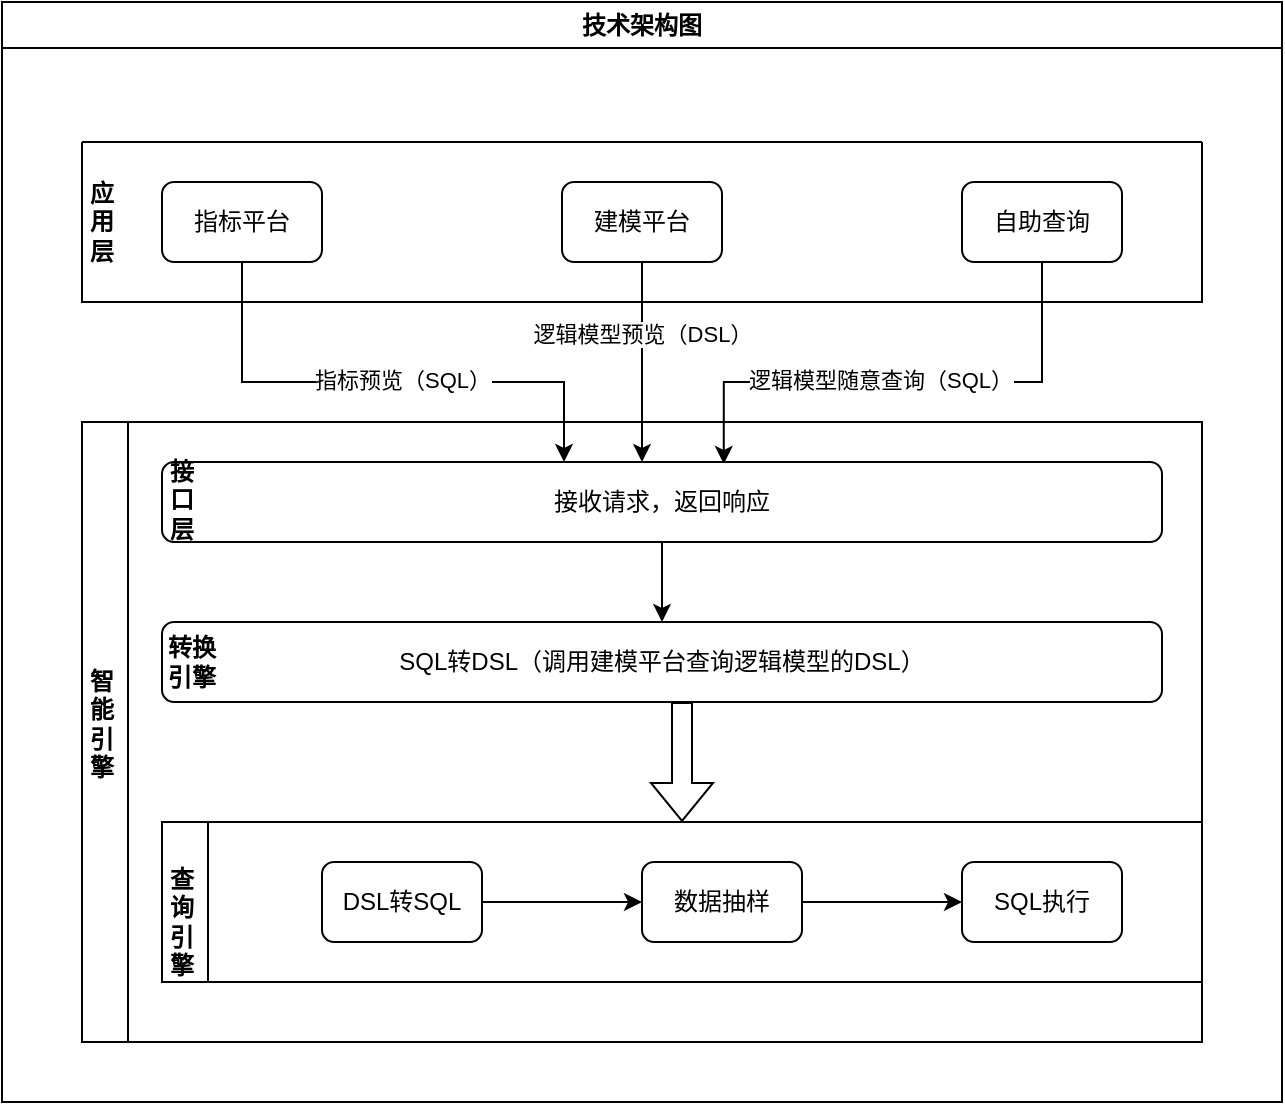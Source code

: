 <mxfile version="27.1.5">
  <diagram name="整体架构图" id="JmFsenI9bPFXjINXCnlD">
    <mxGraphModel dx="1426" dy="743" grid="1" gridSize="10" guides="1" tooltips="1" connect="1" arrows="1" fold="1" page="1" pageScale="1" pageWidth="1654" pageHeight="2336" math="0" shadow="0">
      <root>
        <mxCell id="0" />
        <mxCell id="1" parent="0" />
        <mxCell id="w_vgOvvoxs-VGrtm53rR-1" value="技术架构图" style="swimlane;whiteSpace=wrap;html=1;" vertex="1" parent="1">
          <mxGeometry x="40" y="50" width="640" height="550" as="geometry">
            <mxRectangle x="40" y="50" width="140" height="30" as="alternateBounds" />
          </mxGeometry>
        </mxCell>
        <mxCell id="w_vgOvvoxs-VGrtm53rR-4" value="" style="swimlane;startSize=0;" vertex="1" parent="w_vgOvvoxs-VGrtm53rR-1">
          <mxGeometry x="40" y="70" width="560" height="80" as="geometry">
            <mxRectangle x="40" y="70" width="50" height="40" as="alternateBounds" />
          </mxGeometry>
        </mxCell>
        <mxCell id="w_vgOvvoxs-VGrtm53rR-5" value="指标平台" style="rounded=1;whiteSpace=wrap;html=1;" vertex="1" parent="w_vgOvvoxs-VGrtm53rR-4">
          <mxGeometry x="40" y="20" width="80" height="40" as="geometry" />
        </mxCell>
        <mxCell id="w_vgOvvoxs-VGrtm53rR-6" value="建模平台" style="rounded=1;whiteSpace=wrap;html=1;" vertex="1" parent="w_vgOvvoxs-VGrtm53rR-4">
          <mxGeometry x="240" y="20" width="80" height="40" as="geometry" />
        </mxCell>
        <mxCell id="w_vgOvvoxs-VGrtm53rR-7" value="自助查询" style="rounded=1;whiteSpace=wrap;html=1;" vertex="1" parent="w_vgOvvoxs-VGrtm53rR-4">
          <mxGeometry x="440" y="20" width="80" height="40" as="geometry" />
        </mxCell>
        <mxCell id="w_vgOvvoxs-VGrtm53rR-8" value="应用层" style="text;html=1;align=center;verticalAlign=middle;whiteSpace=wrap;rounded=0;fontStyle=1" vertex="1" parent="w_vgOvvoxs-VGrtm53rR-4">
          <mxGeometry y="25" width="20" height="30" as="geometry" />
        </mxCell>
        <mxCell id="w_vgOvvoxs-VGrtm53rR-14" style="edgeStyle=orthogonalEdgeStyle;rounded=0;orthogonalLoop=1;jettySize=auto;html=1;exitX=0.5;exitY=1;exitDx=0;exitDy=0;" edge="1" parent="w_vgOvvoxs-VGrtm53rR-1" source="w_vgOvvoxs-VGrtm53rR-5">
          <mxGeometry relative="1" as="geometry">
            <mxPoint x="281" y="230" as="targetPoint" />
            <Array as="points">
              <mxPoint x="120" y="190" />
              <mxPoint x="281" y="190" />
            </Array>
          </mxGeometry>
        </mxCell>
        <mxCell id="w_vgOvvoxs-VGrtm53rR-19" value="指标预览（SQL）" style="edgeLabel;html=1;align=center;verticalAlign=middle;resizable=0;points=[];" vertex="1" connectable="0" parent="w_vgOvvoxs-VGrtm53rR-14">
          <mxGeometry x="0.073" y="1" relative="1" as="geometry">
            <mxPoint as="offset" />
          </mxGeometry>
        </mxCell>
        <mxCell id="w_vgOvvoxs-VGrtm53rR-16" style="edgeStyle=orthogonalEdgeStyle;rounded=0;orthogonalLoop=1;jettySize=auto;html=1;exitX=0.5;exitY=1;exitDx=0;exitDy=0;entryX=0.5;entryY=0;entryDx=0;entryDy=0;" edge="1" parent="w_vgOvvoxs-VGrtm53rR-1" source="w_vgOvvoxs-VGrtm53rR-6">
          <mxGeometry relative="1" as="geometry">
            <mxPoint x="320" y="230" as="targetPoint" />
          </mxGeometry>
        </mxCell>
        <mxCell id="w_vgOvvoxs-VGrtm53rR-17" value="逻辑模型预览（DSL）" style="edgeLabel;html=1;align=center;verticalAlign=middle;resizable=0;points=[];" vertex="1" connectable="0" parent="w_vgOvvoxs-VGrtm53rR-16">
          <mxGeometry x="-0.28" relative="1" as="geometry">
            <mxPoint as="offset" />
          </mxGeometry>
        </mxCell>
        <mxCell id="w_vgOvvoxs-VGrtm53rR-18" style="edgeStyle=orthogonalEdgeStyle;rounded=0;orthogonalLoop=1;jettySize=auto;html=1;exitX=0.5;exitY=1;exitDx=0;exitDy=0;entryX=0.573;entryY=0.004;entryDx=0;entryDy=0;entryPerimeter=0;" edge="1" parent="w_vgOvvoxs-VGrtm53rR-1" source="w_vgOvvoxs-VGrtm53rR-7">
          <mxGeometry relative="1" as="geometry">
            <mxPoint x="360.88" y="230.96" as="targetPoint" />
            <Array as="points">
              <mxPoint x="520" y="190" />
              <mxPoint x="361" y="190" />
            </Array>
          </mxGeometry>
        </mxCell>
        <mxCell id="w_vgOvvoxs-VGrtm53rR-21" value="逻辑模型随意查询（SQL）" style="edgeLabel;html=1;align=center;verticalAlign=middle;resizable=0;points=[];" vertex="1" connectable="0" parent="w_vgOvvoxs-VGrtm53rR-18">
          <mxGeometry x="0.084" y="-1" relative="1" as="geometry">
            <mxPoint as="offset" />
          </mxGeometry>
        </mxCell>
        <mxCell id="w_vgOvvoxs-VGrtm53rR-27" style="edgeStyle=orthogonalEdgeStyle;rounded=0;orthogonalLoop=1;jettySize=auto;html=1;exitX=0.5;exitY=1;exitDx=0;exitDy=0;entryX=0.5;entryY=0;entryDx=0;entryDy=0;" edge="1" parent="w_vgOvvoxs-VGrtm53rR-1" source="w_vgOvvoxs-VGrtm53rR-22" target="w_vgOvvoxs-VGrtm53rR-25">
          <mxGeometry relative="1" as="geometry" />
        </mxCell>
        <mxCell id="w_vgOvvoxs-VGrtm53rR-22" value="接收请求，返回响应" style="rounded=1;whiteSpace=wrap;html=1;" vertex="1" parent="w_vgOvvoxs-VGrtm53rR-1">
          <mxGeometry x="80" y="230" width="500" height="40" as="geometry" />
        </mxCell>
        <mxCell id="w_vgOvvoxs-VGrtm53rR-25" value="SQL转DSL（调用建模平台查询逻辑模型的DSL）" style="rounded=1;whiteSpace=wrap;html=1;" vertex="1" parent="w_vgOvvoxs-VGrtm53rR-1">
          <mxGeometry x="80" y="310" width="500" height="40" as="geometry" />
        </mxCell>
        <mxCell id="w_vgOvvoxs-VGrtm53rR-26" value="转换引擎" style="text;html=1;align=center;verticalAlign=middle;whiteSpace=wrap;rounded=0;fontStyle=1" vertex="1" parent="w_vgOvvoxs-VGrtm53rR-1">
          <mxGeometry x="80" y="315" width="30" height="30" as="geometry" />
        </mxCell>
        <mxCell id="w_vgOvvoxs-VGrtm53rR-31" value="" style="swimlane;horizontal=0;whiteSpace=wrap;html=1;" vertex="1" parent="w_vgOvvoxs-VGrtm53rR-1">
          <mxGeometry x="40" y="210" width="560" height="310" as="geometry" />
        </mxCell>
        <mxCell id="w_vgOvvoxs-VGrtm53rR-32" value="智能引擎" style="text;html=1;align=center;verticalAlign=middle;whiteSpace=wrap;rounded=0;fontStyle=1" vertex="1" parent="w_vgOvvoxs-VGrtm53rR-31">
          <mxGeometry y="136.25" width="20" height="30" as="geometry" />
        </mxCell>
        <mxCell id="w_vgOvvoxs-VGrtm53rR-34" value="" style="shape=flexArrow;endArrow=classic;html=1;rounded=0;" edge="1" parent="w_vgOvvoxs-VGrtm53rR-31">
          <mxGeometry width="50" height="50" relative="1" as="geometry">
            <mxPoint x="300" y="140" as="sourcePoint" />
            <mxPoint x="300" y="200" as="targetPoint" />
          </mxGeometry>
        </mxCell>
        <mxCell id="w_vgOvvoxs-VGrtm53rR-23" value="接口层" style="text;html=1;align=center;verticalAlign=middle;whiteSpace=wrap;rounded=0;fontStyle=1" vertex="1" parent="w_vgOvvoxs-VGrtm53rR-31">
          <mxGeometry x="40" y="23.75" width="20" height="30" as="geometry" />
        </mxCell>
        <mxCell id="w_vgOvvoxs-VGrtm53rR-29" value="" style="swimlane;horizontal=0;whiteSpace=wrap;html=1;" vertex="1" parent="w_vgOvvoxs-VGrtm53rR-31">
          <mxGeometry x="40" y="200" width="520" height="80" as="geometry" />
        </mxCell>
        <mxCell id="w_vgOvvoxs-VGrtm53rR-30" value="查询引擎" style="text;html=1;align=center;verticalAlign=middle;whiteSpace=wrap;rounded=0;fontStyle=1" vertex="1" parent="w_vgOvvoxs-VGrtm53rR-29">
          <mxGeometry y="35" width="20" height="30" as="geometry" />
        </mxCell>
        <mxCell id="w_vgOvvoxs-VGrtm53rR-37" value="SQL执行" style="rounded=1;whiteSpace=wrap;html=1;" vertex="1" parent="w_vgOvvoxs-VGrtm53rR-29">
          <mxGeometry x="400" y="20" width="80" height="40" as="geometry" />
        </mxCell>
        <mxCell id="w_vgOvvoxs-VGrtm53rR-38" style="edgeStyle=orthogonalEdgeStyle;rounded=0;orthogonalLoop=1;jettySize=auto;html=1;exitX=1;exitY=0.5;exitDx=0;exitDy=0;" edge="1" parent="w_vgOvvoxs-VGrtm53rR-29" source="w_vgOvvoxs-VGrtm53rR-35" target="w_vgOvvoxs-VGrtm53rR-37">
          <mxGeometry relative="1" as="geometry" />
        </mxCell>
        <mxCell id="w_vgOvvoxs-VGrtm53rR-35" value="数据抽样" style="rounded=1;whiteSpace=wrap;html=1;" vertex="1" parent="w_vgOvvoxs-VGrtm53rR-29">
          <mxGeometry x="240" y="20" width="80" height="40" as="geometry" />
        </mxCell>
        <mxCell id="w_vgOvvoxs-VGrtm53rR-33" value="DSL转SQL" style="rounded=1;whiteSpace=wrap;html=1;" vertex="1" parent="w_vgOvvoxs-VGrtm53rR-29">
          <mxGeometry x="80" y="20" width="80" height="40" as="geometry" />
        </mxCell>
        <mxCell id="w_vgOvvoxs-VGrtm53rR-36" style="edgeStyle=orthogonalEdgeStyle;rounded=0;orthogonalLoop=1;jettySize=auto;html=1;exitX=1;exitY=0.5;exitDx=0;exitDy=0;entryX=0;entryY=0.5;entryDx=0;entryDy=0;" edge="1" parent="w_vgOvvoxs-VGrtm53rR-29" source="w_vgOvvoxs-VGrtm53rR-33" target="w_vgOvvoxs-VGrtm53rR-35">
          <mxGeometry relative="1" as="geometry" />
        </mxCell>
      </root>
    </mxGraphModel>
  </diagram>
</mxfile>
